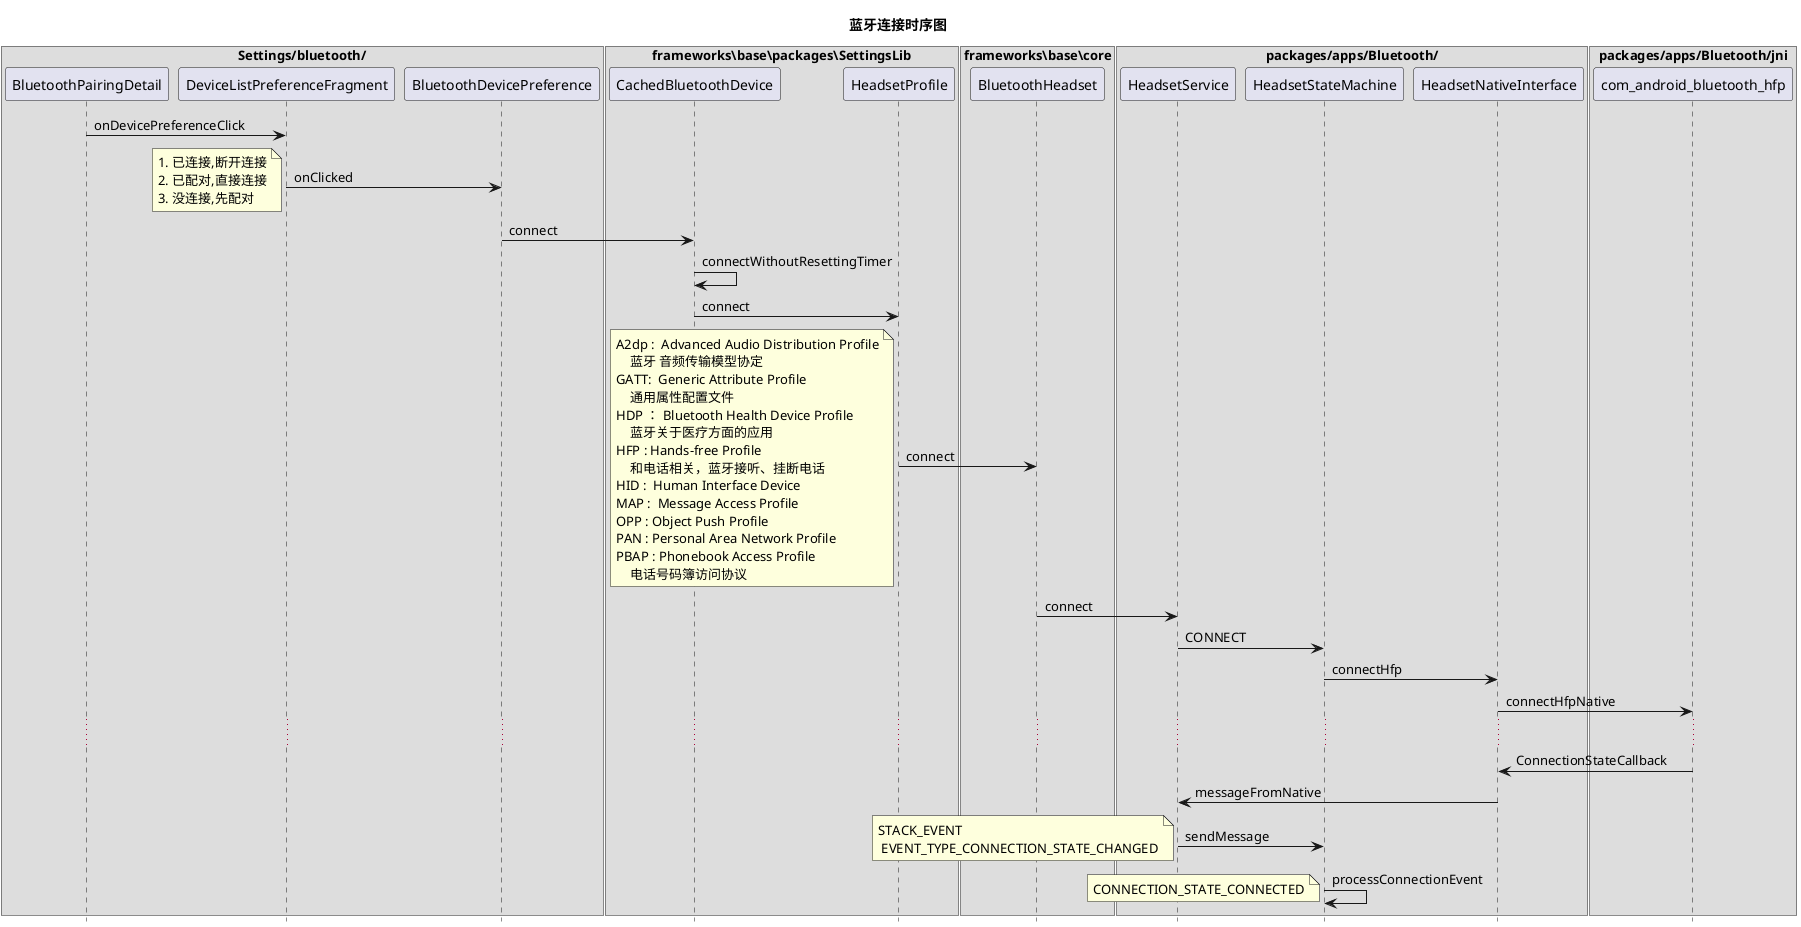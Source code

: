 @startuml
title 蓝牙连接时序图
hide footbox

box "Settings/bluetooth/"
participant BluetoothPairingDetail
participant DeviceListPreferenceFragment
participant BluetoothDevicePreference
end box

BluetoothPairingDetail->DeviceListPreferenceFragment:onDevicePreferenceClick
DeviceListPreferenceFragment->BluetoothDevicePreference:onClicked
note left
1. 已连接,断开连接
2. 已配对,直接连接
3. 没连接,先配对
end note
BluetoothDevicePreference->CachedBluetoothDevice:connect


box "frameworks\base\packages\SettingsLib"
participant CachedBluetoothDevice
participant HeadsetProfile
end box
CachedBluetoothDevice->CachedBluetoothDevice:connectWithoutResettingTimer
CachedBluetoothDevice->HeadsetProfile:connect
HeadsetProfile->BluetoothHeadset:connect
note left
A2dp :  Advanced Audio Distribution Profile
    蓝牙 音频传输模型协定
GATT:  Generic Attribute Profile
    通用属性配置文件
HDP ： Bluetooth Health Device Profile
    蓝牙关于医疗方面的应用 
HFP : Hands-free Profile
    和电话相关，蓝牙接听、挂断电话 
HID :  Human Interface Device  
MAP :  Message Access Profile
OPP : Object Push Profile
PAN : Personal Area Network Profile
PBAP : Phonebook Access Profile
    电话号码簿访问协议
end note

box "frameworks\base\core"
participant BluetoothHeadset
end box
BluetoothHeadset->HeadsetService:connect


box "packages/apps/Bluetooth/"
participant HeadsetService
participant HeadsetStateMachine
participant HeadsetNativeInterface
end box
HeadsetService->HeadsetStateMachine:CONNECT
HeadsetStateMachine->HeadsetNativeInterface:connectHfp
HeadsetNativeInterface->com_android_bluetooth_hfp:connectHfpNative

box "packages/apps/Bluetooth/jni"
participant com_android_bluetooth_hfp
end box

...
com_android_bluetooth_hfp->HeadsetNativeInterface:ConnectionStateCallback
HeadsetNativeInterface->HeadsetService:messageFromNative
HeadsetService->HeadsetStateMachine:sendMessage
note left: STACK_EVENT \n EVENT_TYPE_CONNECTION_STATE_CHANGED

HeadsetStateMachine->HeadsetStateMachine:processConnectionEvent
note left: CONNECTION_STATE_CONNECTED




@enduml